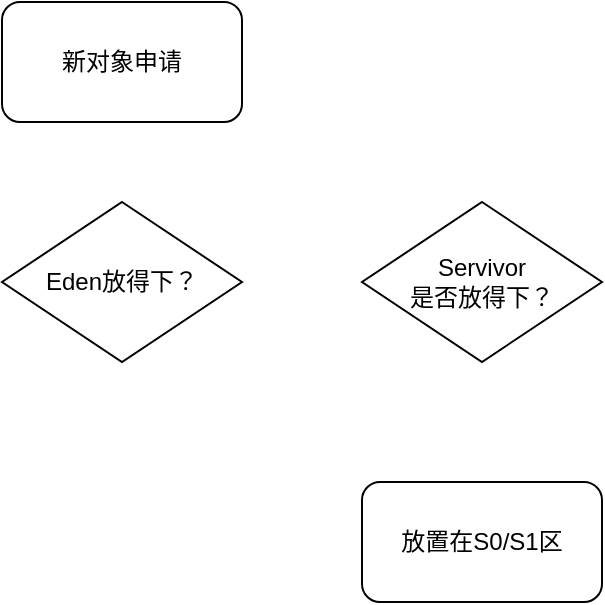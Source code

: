 <mxfile version="14.8.2" type="github">
  <diagram id="bT9aFfCEf4Ez3dsrRJgD" name="Page-1">
    <mxGraphModel dx="946" dy="536" grid="1" gridSize="10" guides="1" tooltips="1" connect="1" arrows="1" fold="1" page="1" pageScale="1" pageWidth="827" pageHeight="1169" math="0" shadow="0">
      <root>
        <mxCell id="0" />
        <mxCell id="1" parent="0" />
        <mxCell id="0Qp0odk51o-E4SQiAEyn-1" value="新对象申请" style="rounded=1;whiteSpace=wrap;html=1;" vertex="1" parent="1">
          <mxGeometry x="150" y="150" width="120" height="60" as="geometry" />
        </mxCell>
        <mxCell id="0Qp0odk51o-E4SQiAEyn-2" value="Eden放得下？" style="rhombus;whiteSpace=wrap;html=1;" vertex="1" parent="1">
          <mxGeometry x="150" y="250" width="120" height="80" as="geometry" />
        </mxCell>
        <mxCell id="0Qp0odk51o-E4SQiAEyn-4" value="Servivor&lt;br&gt;是否放得下？" style="rhombus;whiteSpace=wrap;html=1;" vertex="1" parent="1">
          <mxGeometry x="330" y="250" width="120" height="80" as="geometry" />
        </mxCell>
        <mxCell id="0Qp0odk51o-E4SQiAEyn-5" value="放置在S0/S1区" style="rounded=1;whiteSpace=wrap;html=1;" vertex="1" parent="1">
          <mxGeometry x="330" y="390" width="120" height="60" as="geometry" />
        </mxCell>
      </root>
    </mxGraphModel>
  </diagram>
</mxfile>
